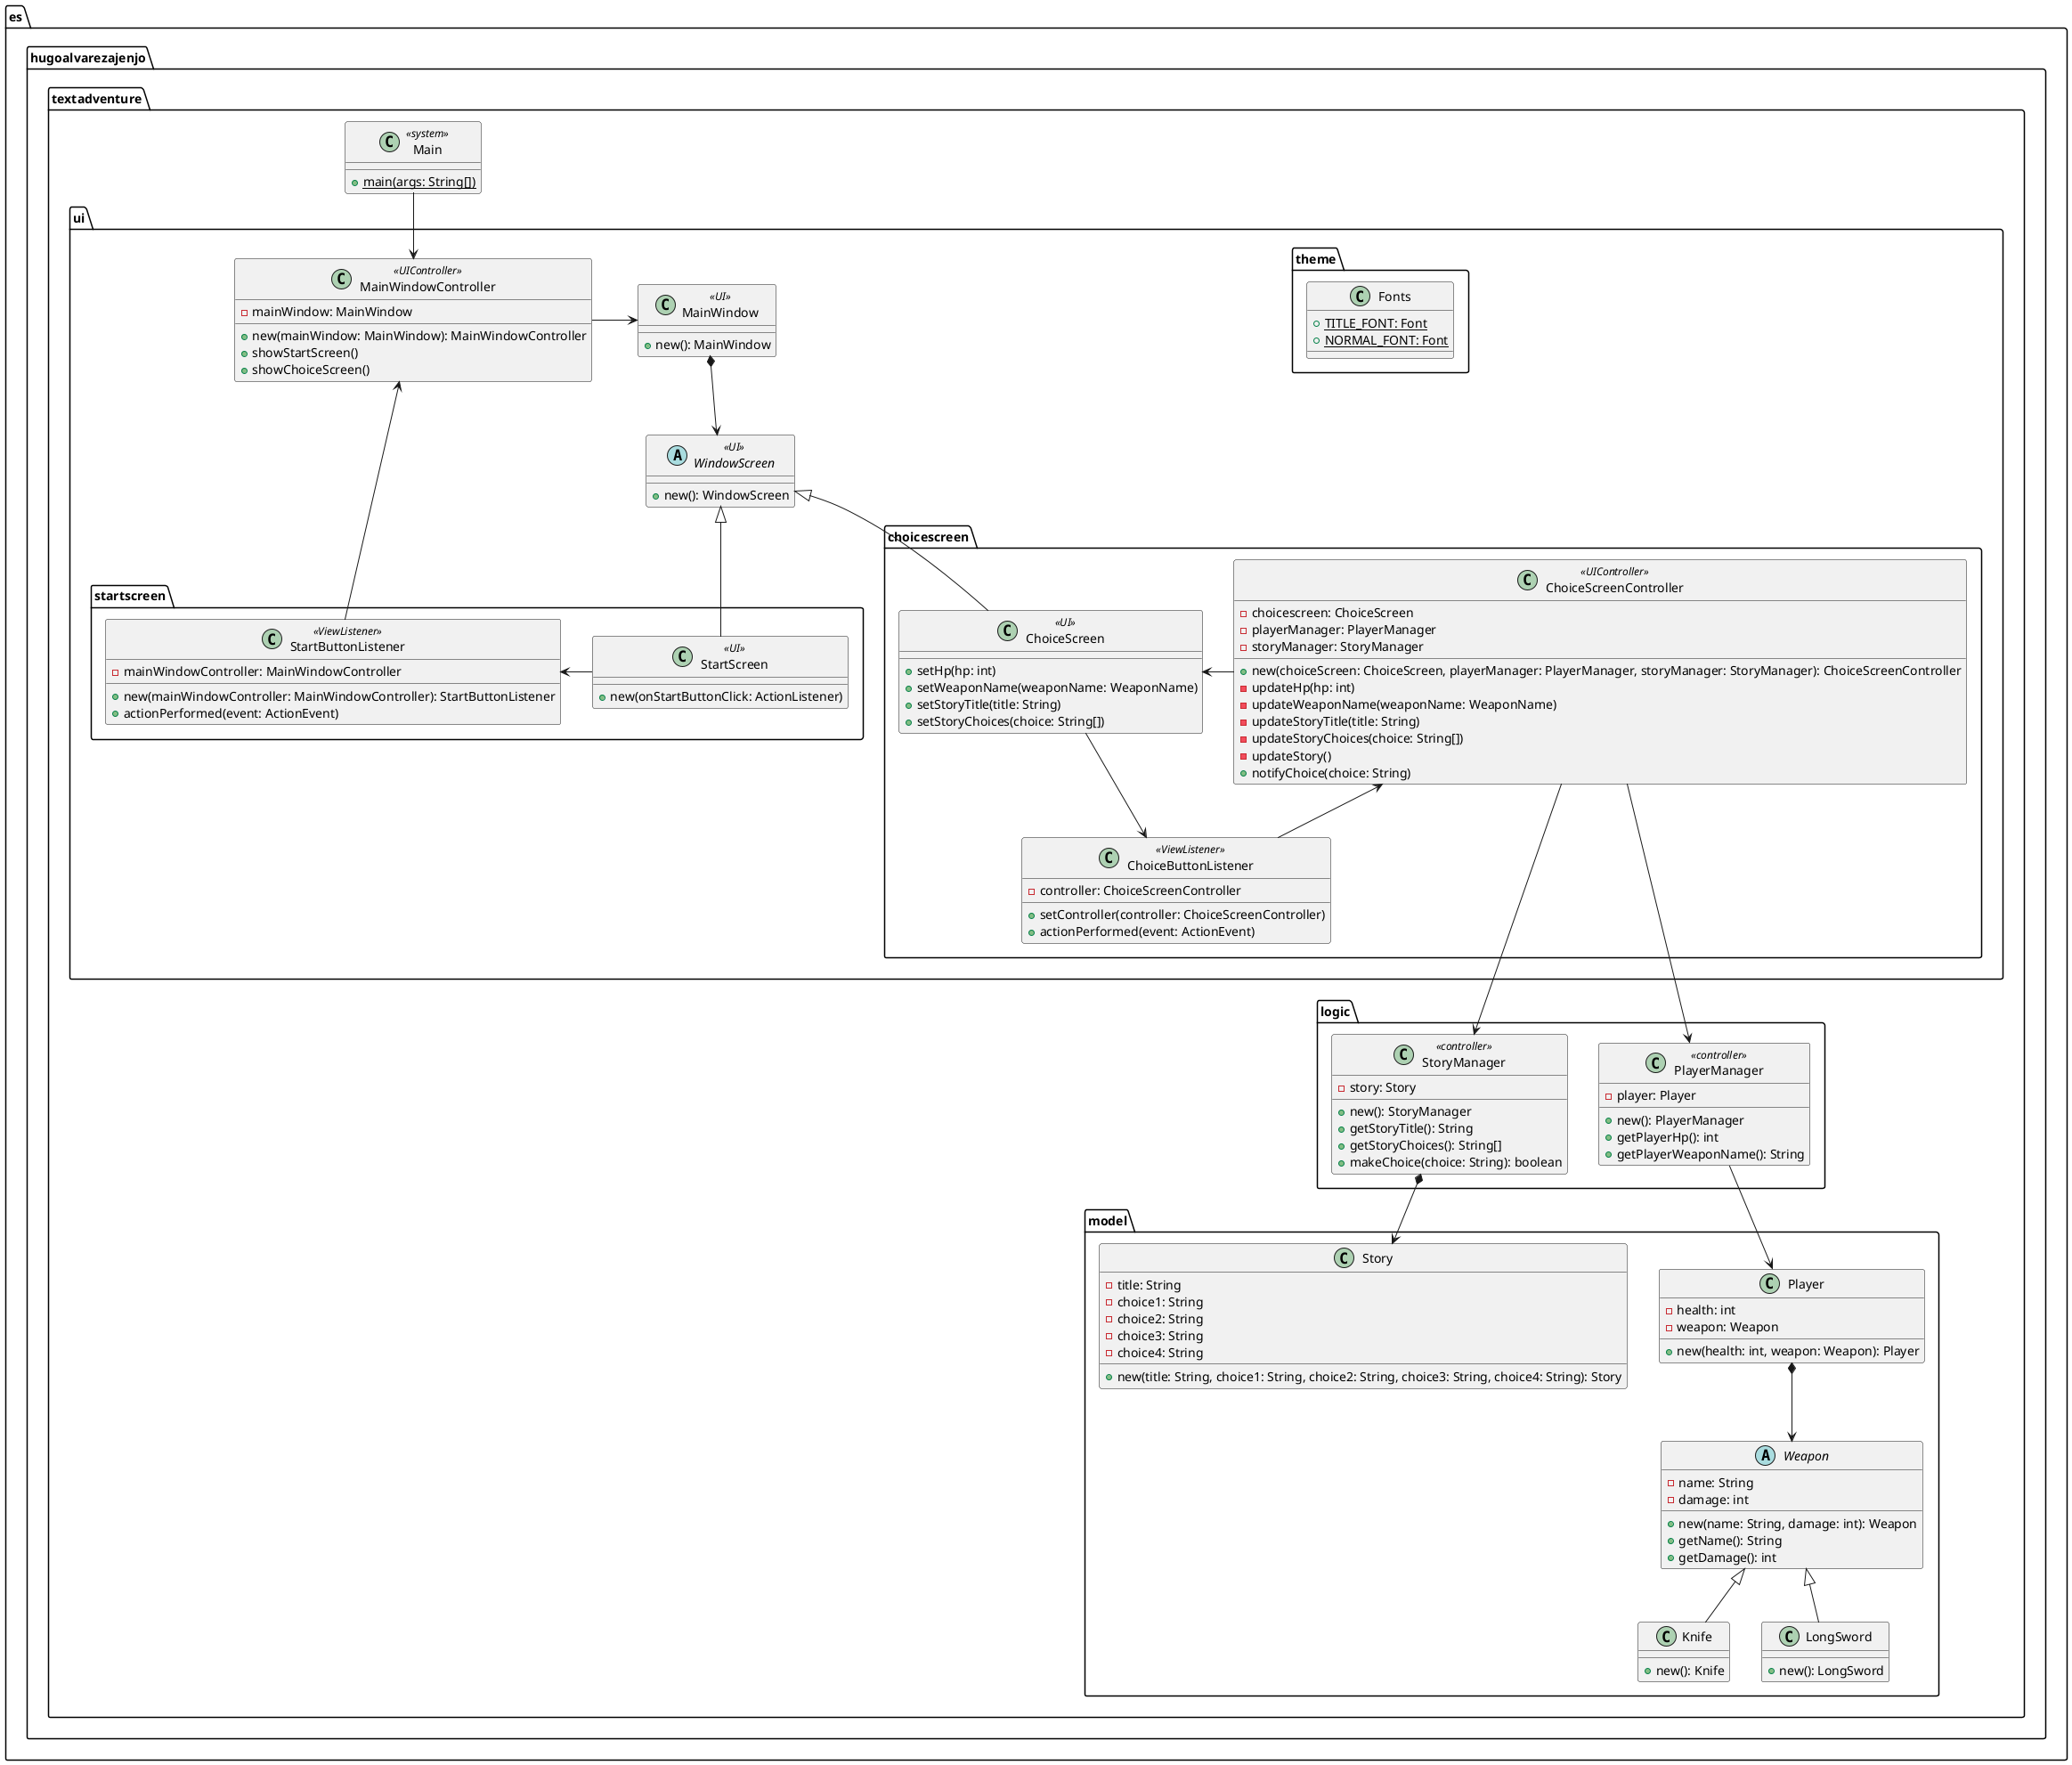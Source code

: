 @startuml TextAdventure Class Diagram
package es.hugoalvarezajenjo.textadventure {
    package model {
        class Player {
            - health: int
            - weapon: Weapon
            + new(health: int, weapon: Weapon): Player
        }

        abstract Weapon{
            - name: String
            - damage: int
            + new(name: String, damage: int): Weapon
            + getName(): String
            + getDamage(): int
        }

        class Knife {
            + new(): Knife
        }
        class LongSword {
            + new(): LongSword
        }

        class Story {
            - title: String
            - choice1: String
            - choice2: String
            - choice3: String
            - choice4: String
            + new(title: String, choice1: String, choice2: String, choice3: String, choice4: String): Story
        }
    }

    package logic {
        class PlayerManager <<controller>>{
            - player: Player
            + new(): PlayerManager
            + getPlayerHp(): int
            + getPlayerWeaponName(): String
        }

        class StoryManager <<controller>> {
            - story: Story
            + new(): StoryManager
            + getStoryTitle(): String
            + getStoryChoices(): String[]
            + makeChoice(choice: String): boolean
        }
    }

    package ui {
        class MainWindow <<UI>> {
            + new(): MainWindow
        }
        class MainWindowController <<UIController>> {
            - mainWindow: MainWindow
            + new(mainWindow: MainWindow): MainWindowController
            + showStartScreen()
            + showChoiceScreen()
        }
        abstract WindowScreen <<UI>> {
            + new(): WindowScreen
        }

        package theme {
            class Fonts {
                + {static} TITLE_FONT: Font
                + {static} NORMAL_FONT: Font
            }
        }

        package startscreen {
            class StartScreen <<UI>> {
                +new(onStartButtonClick: ActionListener)
            }
            class StartButtonListener <<ViewListener>> {
                - mainWindowController: MainWindowController
                + new(mainWindowController: MainWindowController): StartButtonListener
                + actionPerformed(event: ActionEvent)
            }
        }

        package choicescreen {
            class ChoiceScreen <<UI>> {
                + setHp(hp: int)
                + setWeaponName(weaponName: WeaponName)
                + setStoryTitle(title: String)
                + setStoryChoices(choice: String[])
            }
            class ChoiceScreenController <<UIController>> {
                - choicescreen: ChoiceScreen
                - playerManager: PlayerManager
                - storyManager: StoryManager
                + new(choiceScreen: ChoiceScreen, playerManager: PlayerManager, storyManager: StoryManager): ChoiceScreenController
                - updateHp(hp: int)
                - updateWeaponName(weaponName: WeaponName)
                - updateStoryTitle(title: String)
                - updateStoryChoices(choice: String[])
                - updateStory()
                + notifyChoice(choice: String)
            }
            class ChoiceButtonListener <<ViewListener>> {
                - controller: ChoiceScreenController
                + setController(controller: ChoiceScreenController)
                + actionPerformed(event: ActionEvent)
            }
        }

    }

    class Main <<system>>{
        + {static} main(args: String[])
    }
}

WindowScreen <|-- StartScreen
WindowScreen <|-- ChoiceScreen

Weapon <|-- Knife
Weapon <|-- LongSword

Main --> MainWindowController

MainWindowController -> MainWindow

MainWindow *--> WindowScreen

StartButtonListener <- StartScreen
MainWindowController <-- StartButtonListener

ChoiceScreen <- ChoiceScreenController
ChoiceScreen --> ChoiceButtonListener
ChoiceScreenController <-- ChoiceButtonListener
ChoiceScreenController ---> PlayerManager
ChoiceScreenController ---> StoryManager


PlayerManager --> Player

Player *--> Weapon

StoryManager *--> Story

@enduml
